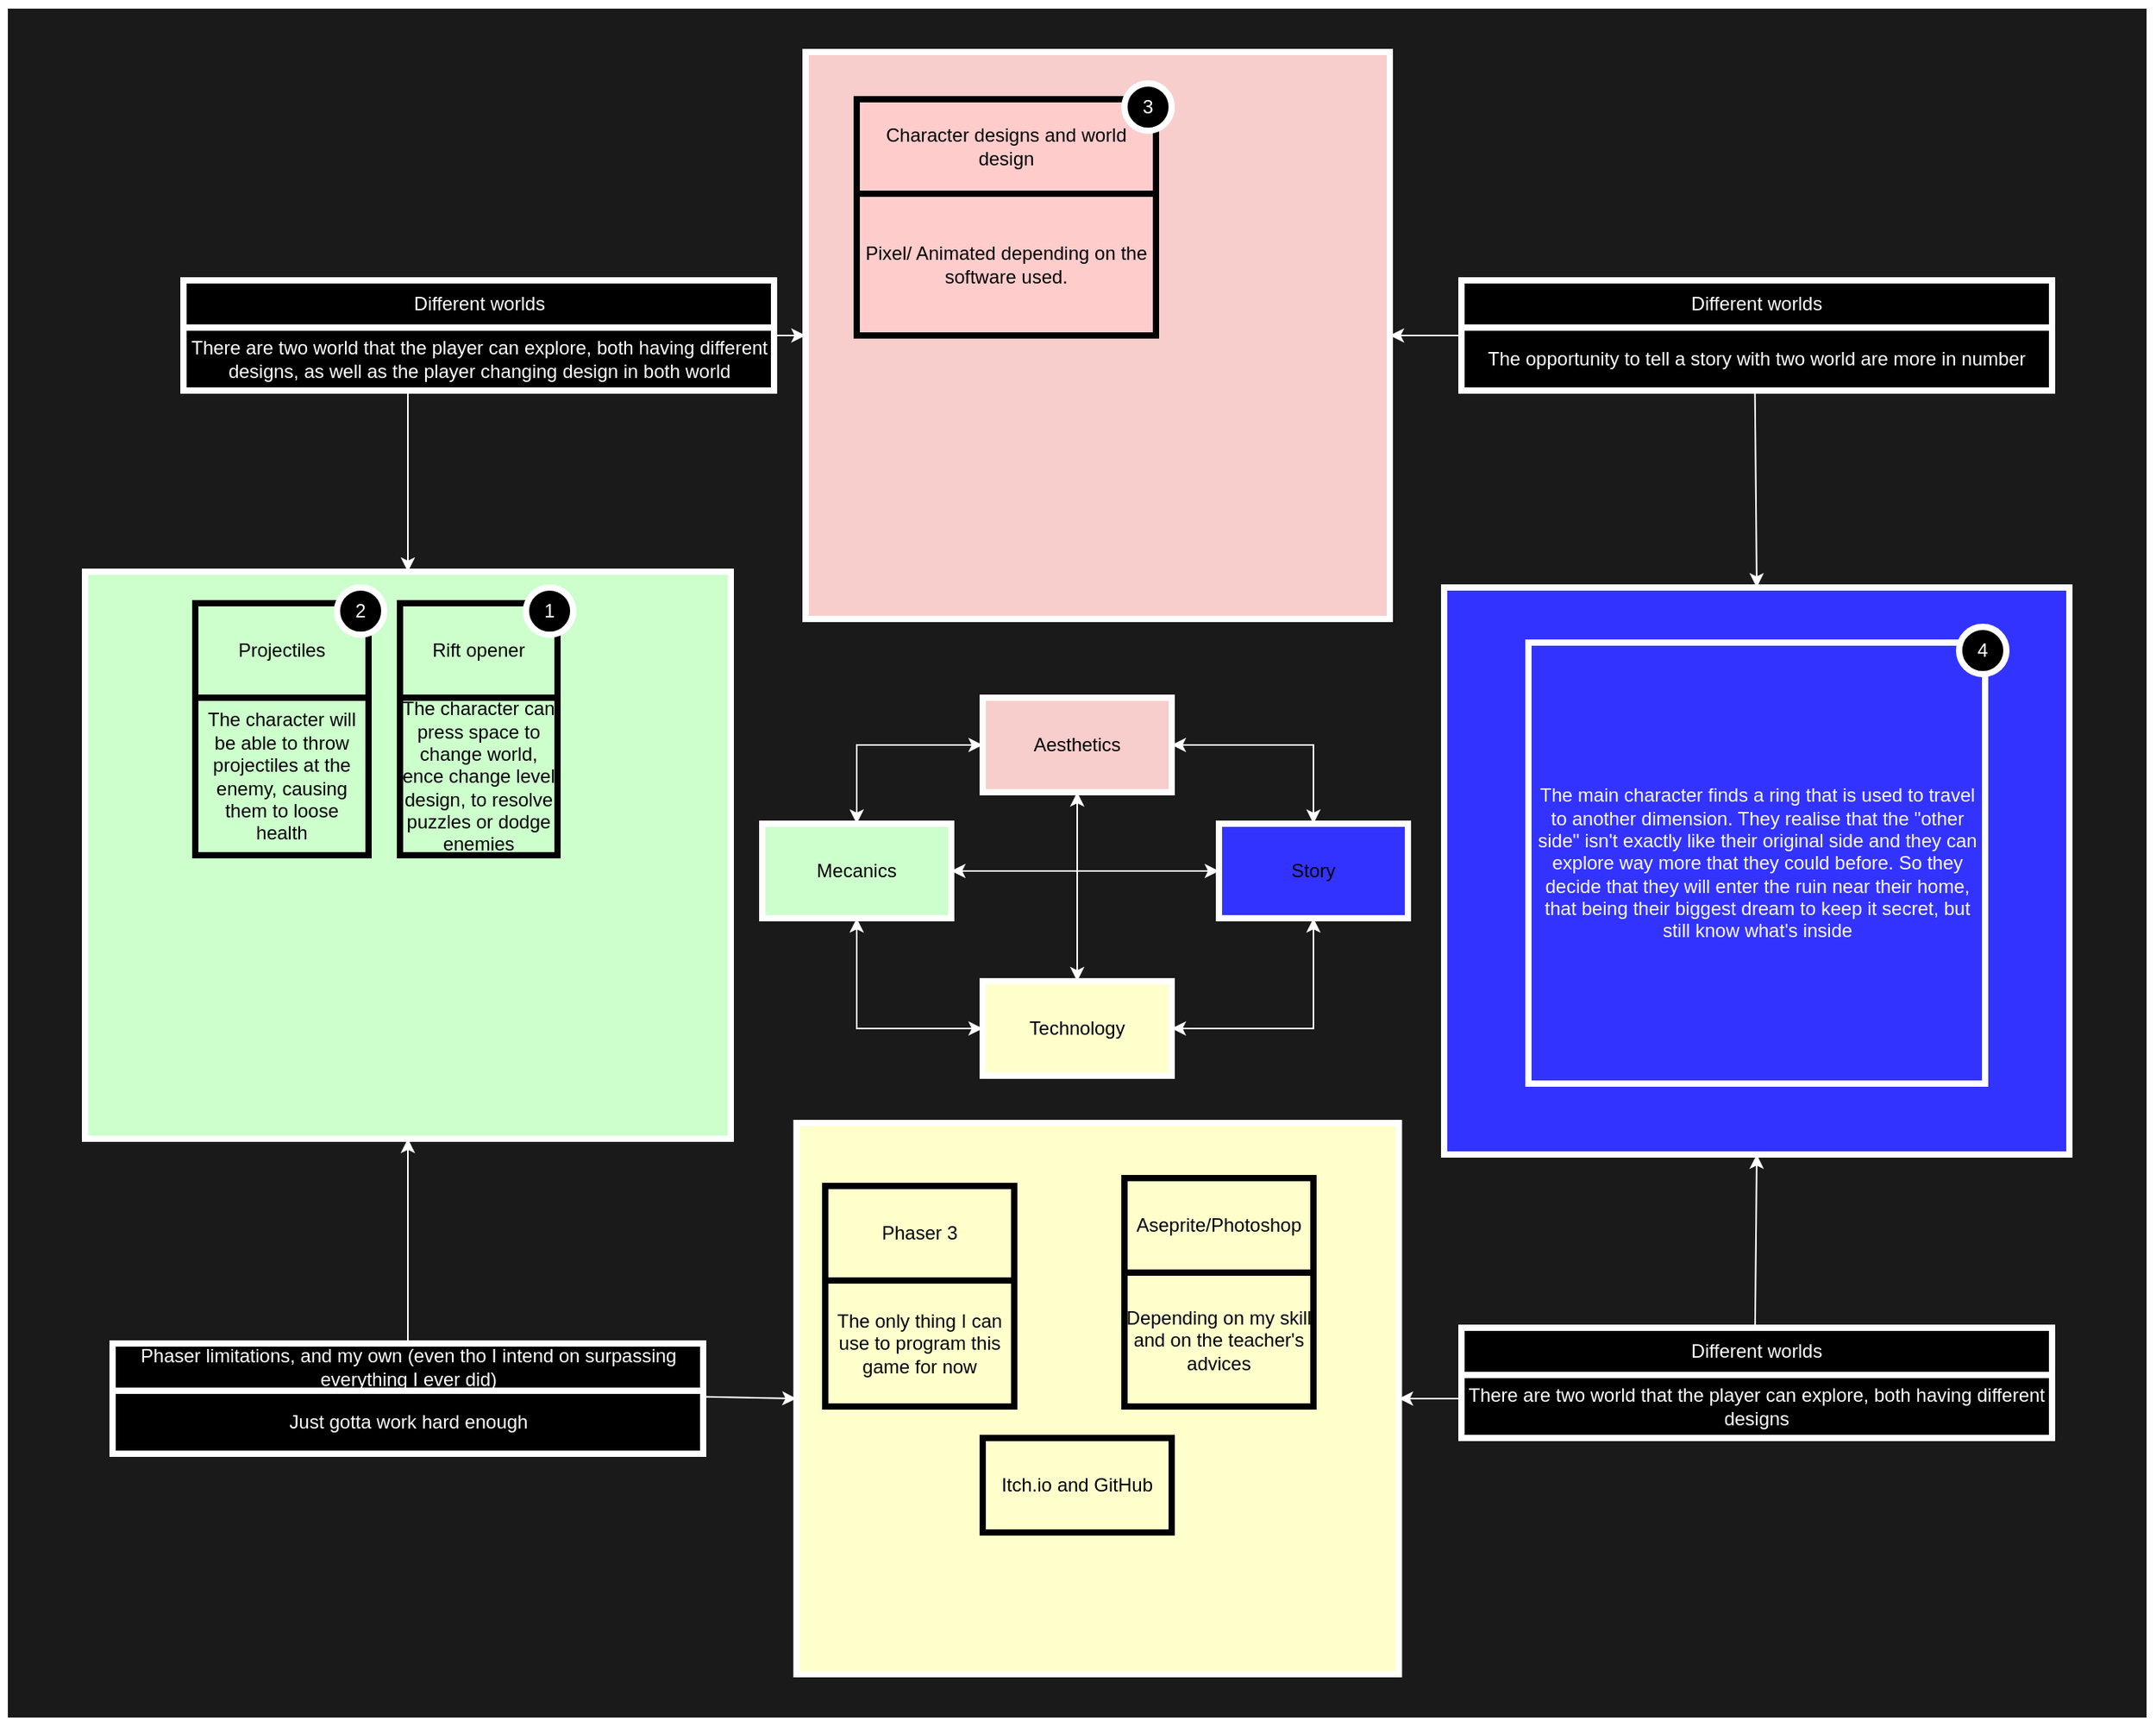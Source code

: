 <mxfile version="18.0.7" type="device"><diagram id="K4CqMQrDj730GIMM27b6" name="Page-1"><mxGraphModel dx="3405" dy="2162" grid="1" gridSize="10" guides="1" tooltips="1" connect="1" arrows="1" fold="1" page="1" pageScale="1" pageWidth="827" pageHeight="1169" math="0" shadow="0"><root><mxCell id="0"/><mxCell id="1" parent="0"/><mxCell id="o__p49eSpcZseenQiuzU-5" value="" style="rounded=0;whiteSpace=wrap;html=1;strokeColor=#FFFFFF;fillColor=#1A1A1A;strokeWidth=5;" vertex="1" parent="1"><mxGeometry x="-281.5" y="-220" width="1363" height="1090" as="geometry"/></mxCell><mxCell id="o__p49eSpcZseenQiuzU-1" value="Aesthetics" style="rounded=0;whiteSpace=wrap;html=1;fillColor=#f8cecc;strokeColor=#FFFFFF;strokeWidth=4;" vertex="1" parent="1"><mxGeometry x="340" y="220" width="120" height="60" as="geometry"/></mxCell><mxCell id="o__p49eSpcZseenQiuzU-2" value="Story" style="rounded=0;whiteSpace=wrap;html=1;fillColor=#3333FF;strokeColor=#FFFFFF;strokeWidth=4;" vertex="1" parent="1"><mxGeometry x="490" y="300" width="120" height="60" as="geometry"/></mxCell><mxCell id="o__p49eSpcZseenQiuzU-3" value="Mecanics" style="rounded=0;whiteSpace=wrap;html=1;strokeWidth=4;strokeColor=#FFFFFF;fillColor=#CCFFCC;" vertex="1" parent="1"><mxGeometry x="200" y="300" width="120" height="60" as="geometry"/></mxCell><mxCell id="o__p49eSpcZseenQiuzU-4" value="Technology" style="rounded=0;whiteSpace=wrap;html=1;fillColor=#FFFFCC;strokeColor=#FFFFFF;strokeWidth=4;" vertex="1" parent="1"><mxGeometry x="340" y="400" width="120" height="60" as="geometry"/></mxCell><mxCell id="o__p49eSpcZseenQiuzU-6" value="" style="endArrow=classic;startArrow=classic;html=1;rounded=0;entryX=1;entryY=0.5;entryDx=0;entryDy=0;exitX=0.5;exitY=0;exitDx=0;exitDy=0;strokeColor=#FFFFFF;" edge="1" parent="1" source="o__p49eSpcZseenQiuzU-2" target="o__p49eSpcZseenQiuzU-1"><mxGeometry width="50" height="50" relative="1" as="geometry"><mxPoint x="530" y="270" as="sourcePoint"/><mxPoint x="580" y="220" as="targetPoint"/><Array as="points"><mxPoint x="550" y="250"/></Array></mxGeometry></mxCell><mxCell id="o__p49eSpcZseenQiuzU-7" value="" style="endArrow=classic;startArrow=classic;html=1;rounded=0;exitX=1;exitY=0.5;exitDx=0;exitDy=0;entryX=0.5;entryY=1;entryDx=0;entryDy=0;strokeColor=#FFFFFF;" edge="1" parent="1" source="o__p49eSpcZseenQiuzU-4" target="o__p49eSpcZseenQiuzU-2"><mxGeometry width="50" height="50" relative="1" as="geometry"><mxPoint x="960" y="600" as="sourcePoint"/><mxPoint x="1010" y="550" as="targetPoint"/><Array as="points"><mxPoint x="550" y="430"/></Array></mxGeometry></mxCell><mxCell id="o__p49eSpcZseenQiuzU-8" value="" style="endArrow=classic;startArrow=classic;html=1;rounded=0;exitX=0.5;exitY=1;exitDx=0;exitDy=0;entryX=0;entryY=0.5;entryDx=0;entryDy=0;strokeColor=#FFFFFF;" edge="1" parent="1" source="o__p49eSpcZseenQiuzU-3" target="o__p49eSpcZseenQiuzU-4"><mxGeometry width="50" height="50" relative="1" as="geometry"><mxPoint x="220" y="630" as="sourcePoint"/><mxPoint x="270" y="580" as="targetPoint"/><Array as="points"><mxPoint x="260" y="430"/></Array></mxGeometry></mxCell><mxCell id="o__p49eSpcZseenQiuzU-9" value="" style="endArrow=classic;startArrow=classic;html=1;rounded=0;exitX=0.5;exitY=0;exitDx=0;exitDy=0;entryX=0;entryY=0.5;entryDx=0;entryDy=0;strokeColor=#FFFFFF;" edge="1" parent="1" source="o__p49eSpcZseenQiuzU-3" target="o__p49eSpcZseenQiuzU-1"><mxGeometry width="50" height="50" relative="1" as="geometry"><mxPoint x="250" y="280" as="sourcePoint"/><mxPoint x="300" y="230" as="targetPoint"/><Array as="points"><mxPoint x="260" y="250"/></Array></mxGeometry></mxCell><mxCell id="o__p49eSpcZseenQiuzU-10" value="" style="rounded=0;whiteSpace=wrap;html=1;strokeColor=#FFFFFF;fillColor=#3333FF;strokeWidth=4;" vertex="1" parent="1"><mxGeometry x="633" y="150" width="397" height="360" as="geometry"/></mxCell><mxCell id="o__p49eSpcZseenQiuzU-11" value="" style="rounded=0;whiteSpace=wrap;html=1;fillColor=#f8cecc;strokeColor=#FFFFFF;strokeWidth=4;" vertex="1" parent="1"><mxGeometry x="227.5" y="-190" width="371" height="360" as="geometry"/></mxCell><mxCell id="o__p49eSpcZseenQiuzU-12" value="" style="rounded=0;whiteSpace=wrap;html=1;fillColor=#CCFFCC;strokeColor=#FFFFFF;strokeWidth=4;" vertex="1" parent="1"><mxGeometry x="-230" y="140" width="410" height="360" as="geometry"/></mxCell><mxCell id="o__p49eSpcZseenQiuzU-13" value="" style="rounded=0;whiteSpace=wrap;html=1;fillColor=#FFFFCC;strokeColor=#FFFFFF;strokeWidth=4;" vertex="1" parent="1"><mxGeometry x="221.75" y="490" width="382.5" height="350" as="geometry"/></mxCell><mxCell id="o__p49eSpcZseenQiuzU-14" value="The character can press space to change world, ence change level design, to resolve puzzles or dodge enemies" style="rounded=0;whiteSpace=wrap;html=1;strokeColor=#000000;strokeWidth=4;fillColor=#CCFFCC;" vertex="1" parent="1"><mxGeometry x="-30" y="220" width="100" height="100" as="geometry"/></mxCell><mxCell id="o__p49eSpcZseenQiuzU-15" value="Rift opener" style="rounded=0;whiteSpace=wrap;html=1;strokeColor=#000000;strokeWidth=4;fillColor=#CCFFCC;" vertex="1" parent="1"><mxGeometry x="-30" y="160" width="100" height="60" as="geometry"/></mxCell><mxCell id="o__p49eSpcZseenQiuzU-16" value="" style="endArrow=classic;startArrow=classic;html=1;rounded=0;strokeColor=#FFFFFF;exitX=0;exitY=0.5;exitDx=0;exitDy=0;entryX=0.5;entryY=1;entryDx=0;entryDy=0;" edge="1" parent="1" source="o__p49eSpcZseenQiuzU-13" target="o__p49eSpcZseenQiuzU-12"><mxGeometry width="50" height="50" relative="1" as="geometry"><mxPoint x="-60" y="690" as="sourcePoint"/><mxPoint x="-10" y="640" as="targetPoint"/><Array as="points"><mxPoint x="-25" y="660"/></Array></mxGeometry></mxCell><mxCell id="o__p49eSpcZseenQiuzU-17" value="" style="endArrow=classic;startArrow=classic;html=1;rounded=0;strokeColor=#FFFFFF;exitX=1;exitY=0.5;exitDx=0;exitDy=0;entryX=0.5;entryY=1;entryDx=0;entryDy=0;" edge="1" parent="1" source="o__p49eSpcZseenQiuzU-13" target="o__p49eSpcZseenQiuzU-10"><mxGeometry width="50" height="50" relative="1" as="geometry"><mxPoint x="1150" y="730" as="sourcePoint"/><mxPoint x="1200" y="680" as="targetPoint"/><Array as="points"><mxPoint x="830" y="665"/></Array></mxGeometry></mxCell><mxCell id="o__p49eSpcZseenQiuzU-18" value="" style="endArrow=classic;startArrow=classic;html=1;rounded=0;strokeColor=#FFFFFF;exitX=0.5;exitY=0;exitDx=0;exitDy=0;entryX=1;entryY=0.5;entryDx=0;entryDy=0;" edge="1" parent="1" source="o__p49eSpcZseenQiuzU-10" target="o__p49eSpcZseenQiuzU-11"><mxGeometry width="50" height="50" relative="1" as="geometry"><mxPoint x="1170" y="140" as="sourcePoint"/><mxPoint x="1220" y="90" as="targetPoint"/><Array as="points"><mxPoint x="830" y="-10"/></Array></mxGeometry></mxCell><mxCell id="o__p49eSpcZseenQiuzU-22" value="Projectiles" style="rounded=0;whiteSpace=wrap;html=1;strokeColor=#000000;strokeWidth=4;fillColor=#CCFFCC;" vertex="1" parent="1"><mxGeometry x="-160" y="160" width="110" height="60" as="geometry"/></mxCell><mxCell id="o__p49eSpcZseenQiuzU-23" value="The character will be able to throw projectiles at the enemy, causing them to loose health" style="rounded=0;whiteSpace=wrap;html=1;strokeColor=#000000;strokeWidth=4;fillColor=#CCFFCC;" vertex="1" parent="1"><mxGeometry x="-160" y="220" width="110" height="100" as="geometry"/></mxCell><mxCell id="o__p49eSpcZseenQiuzU-26" value="" style="endArrow=classic;startArrow=classic;html=1;rounded=0;strokeColor=#FFFFFF;exitX=1;exitY=0.5;exitDx=0;exitDy=0;entryX=0;entryY=0.5;entryDx=0;entryDy=0;" edge="1" parent="1" source="o__p49eSpcZseenQiuzU-3" target="o__p49eSpcZseenQiuzU-2"><mxGeometry width="50" height="50" relative="1" as="geometry"><mxPoint x="760" y="-290" as="sourcePoint"/><mxPoint x="810" y="-340" as="targetPoint"/></mxGeometry></mxCell><mxCell id="o__p49eSpcZseenQiuzU-27" value="" style="endArrow=classic;startArrow=classic;html=1;rounded=0;strokeColor=#FFFFFF;exitX=0.5;exitY=0;exitDx=0;exitDy=0;entryX=0.5;entryY=1;entryDx=0;entryDy=0;" edge="1" parent="1" source="o__p49eSpcZseenQiuzU-4" target="o__p49eSpcZseenQiuzU-1"><mxGeometry width="50" height="50" relative="1" as="geometry"><mxPoint x="260" y="-270" as="sourcePoint"/><mxPoint x="310" y="-320" as="targetPoint"/></mxGeometry></mxCell><mxCell id="o__p49eSpcZseenQiuzU-29" value="" style="endArrow=classic;startArrow=classic;html=1;rounded=0;fontColor=#FFFFFF;strokeColor=#FFFFFF;exitX=0.5;exitY=0;exitDx=0;exitDy=0;entryX=0;entryY=0.5;entryDx=0;entryDy=0;" edge="1" parent="1" source="o__p49eSpcZseenQiuzU-12" target="o__p49eSpcZseenQiuzU-11"><mxGeometry width="50" height="50" relative="1" as="geometry"><mxPoint x="-40" y="80" as="sourcePoint"/><mxPoint x="10" y="30" as="targetPoint"/><Array as="points"><mxPoint x="-25" y="-10"/></Array></mxGeometry></mxCell><mxCell id="o__p49eSpcZseenQiuzU-24" value="&lt;font color=&quot;#ffffff&quot;&gt;Different worlds&lt;/font&gt;" style="rounded=0;whiteSpace=wrap;html=1;strokeColor=#FFFFFF;strokeWidth=4;fillColor=#000000;" vertex="1" parent="1"><mxGeometry x="-167.5" y="-45" width="375" height="30" as="geometry"/></mxCell><mxCell id="o__p49eSpcZseenQiuzU-25" value="&lt;font color=&quot;#ffffff&quot;&gt;There are two world that the player can explore, both having different designs, as well as the player changing design in both world&lt;/font&gt;" style="rounded=0;whiteSpace=wrap;html=1;strokeColor=#FFFFFF;strokeWidth=4;fillColor=#000000;" vertex="1" parent="1"><mxGeometry x="-167.5" y="-15" width="375" height="40" as="geometry"/></mxCell><mxCell id="o__p49eSpcZseenQiuzU-30" value="&lt;font color=&quot;#ffffff&quot;&gt;Different worlds&lt;/font&gt;" style="rounded=0;whiteSpace=wrap;html=1;strokeColor=#FFFFFF;strokeWidth=4;fillColor=#000000;" vertex="1" parent="1"><mxGeometry x="644" y="-45" width="375" height="30" as="geometry"/></mxCell><mxCell id="o__p49eSpcZseenQiuzU-31" value="&lt;font color=&quot;#ffffff&quot;&gt;The opportunity to tell a story with two world are more in number&lt;/font&gt;" style="rounded=0;whiteSpace=wrap;html=1;strokeColor=#FFFFFF;strokeWidth=4;fillColor=#000000;" vertex="1" parent="1"><mxGeometry x="644" y="-15" width="375" height="40" as="geometry"/></mxCell><mxCell id="o__p49eSpcZseenQiuzU-32" value="&lt;font color=&quot;#ffffff&quot;&gt;Phaser limitations, and my own (even tho I intend on surpassing everything I ever did)&lt;/font&gt;" style="rounded=0;whiteSpace=wrap;html=1;strokeColor=#FFFFFF;strokeWidth=4;fillColor=#000000;" vertex="1" parent="1"><mxGeometry x="-212.5" y="630" width="375" height="30" as="geometry"/></mxCell><mxCell id="o__p49eSpcZseenQiuzU-33" value="&lt;font color=&quot;#ffffff&quot;&gt;Just gotta work hard enough&lt;/font&gt;" style="rounded=0;whiteSpace=wrap;html=1;strokeColor=#FFFFFF;strokeWidth=4;fillColor=#000000;" vertex="1" parent="1"><mxGeometry x="-212.5" y="660" width="375" height="40" as="geometry"/></mxCell><mxCell id="o__p49eSpcZseenQiuzU-34" value="&lt;font color=&quot;#ffffff&quot;&gt;Different worlds&lt;/font&gt;" style="rounded=0;whiteSpace=wrap;html=1;strokeColor=#FFFFFF;strokeWidth=4;fillColor=#000000;" vertex="1" parent="1"><mxGeometry x="644" y="620" width="375" height="30" as="geometry"/></mxCell><mxCell id="o__p49eSpcZseenQiuzU-35" value="&lt;font color=&quot;#ffffff&quot;&gt;There are two world that the player can explore, both having different designs&lt;/font&gt;" style="rounded=0;whiteSpace=wrap;html=1;strokeColor=#FFFFFF;strokeWidth=4;fillColor=#000000;" vertex="1" parent="1"><mxGeometry x="644" y="650" width="375" height="40" as="geometry"/></mxCell><mxCell id="o__p49eSpcZseenQiuzU-36" value="1" style="ellipse;whiteSpace=wrap;html=1;aspect=fixed;fontColor=#FFFFFF;strokeColor=#FFFFFF;strokeWidth=4;fillColor=#000000;" vertex="1" parent="1"><mxGeometry x="50" y="150" width="30" height="30" as="geometry"/></mxCell><mxCell id="o__p49eSpcZseenQiuzU-38" value="2" style="ellipse;whiteSpace=wrap;html=1;aspect=fixed;fontColor=#FFFFFF;strokeColor=#FFFFFF;strokeWidth=4;fillColor=#000000;" vertex="1" parent="1"><mxGeometry x="-70" y="150" width="30" height="30" as="geometry"/></mxCell><mxCell id="o__p49eSpcZseenQiuzU-39" value="&lt;font color=&quot;#000000&quot;&gt;Phaser 3&lt;/font&gt;" style="rounded=0;whiteSpace=wrap;html=1;fontColor=#FFFFFF;strokeColor=#000000;strokeWidth=4;fillColor=#FFFFCC;" vertex="1" parent="1"><mxGeometry x="240" y="530" width="120" height="60" as="geometry"/></mxCell><mxCell id="o__p49eSpcZseenQiuzU-40" value="The only thing I can use to program this game for now" style="rounded=0;whiteSpace=wrap;html=1;fontColor=#000000;strokeColor=#000000;strokeWidth=4;fillColor=#FFFFCC;" vertex="1" parent="1"><mxGeometry x="240" y="590" width="120" height="80" as="geometry"/></mxCell><mxCell id="o__p49eSpcZseenQiuzU-41" value="Aseprite/Photoshop" style="rounded=0;whiteSpace=wrap;html=1;fontColor=#000000;strokeColor=#000000;strokeWidth=4;fillColor=#FFFFCC;" vertex="1" parent="1"><mxGeometry x="430" y="525" width="120" height="60" as="geometry"/></mxCell><mxCell id="o__p49eSpcZseenQiuzU-42" value="Depending on my skill and on the teacher's advices" style="rounded=0;whiteSpace=wrap;html=1;fontColor=#000000;strokeColor=#000000;strokeWidth=4;fillColor=#FFFFCC;" vertex="1" parent="1"><mxGeometry x="430" y="585" width="120" height="85" as="geometry"/></mxCell><mxCell id="o__p49eSpcZseenQiuzU-43" value="Itch.io and GitHub" style="rounded=0;whiteSpace=wrap;html=1;fontColor=#000000;strokeColor=#000000;strokeWidth=4;fillColor=#FFFFCC;" vertex="1" parent="1"><mxGeometry x="340" y="690" width="120" height="60" as="geometry"/></mxCell><mxCell id="o__p49eSpcZseenQiuzU-44" value="Character designs and world design" style="rounded=0;whiteSpace=wrap;html=1;fontColor=#000000;strokeColor=#000000;strokeWidth=4;fillColor=#FFCCCC;" vertex="1" parent="1"><mxGeometry x="260" y="-160" width="190" height="60" as="geometry"/></mxCell><mxCell id="o__p49eSpcZseenQiuzU-45" value="Pixel/ Animated depending on the software used." style="rounded=0;whiteSpace=wrap;html=1;fontColor=#000000;strokeColor=#000000;strokeWidth=4;fillColor=#FFCCCC;" vertex="1" parent="1"><mxGeometry x="260" y="-100" width="190" height="90" as="geometry"/></mxCell><mxCell id="o__p49eSpcZseenQiuzU-46" value="&lt;font color=&quot;#ffffff&quot;&gt;The main character finds a ring that is used to travel to another dimension. They realise that the &quot;other side&quot; isn't exactly like their original side and they can explore way more that they could before. So they decide that they will enter the ruin near their home, that being their biggest dream to keep it secret, but still know what's inside&lt;/font&gt;" style="rounded=0;whiteSpace=wrap;html=1;strokeColor=#FFFFFF;strokeWidth=4;fillColor=#3333FF;" vertex="1" parent="1"><mxGeometry x="686.5" y="185" width="290" height="280" as="geometry"/></mxCell><mxCell id="o__p49eSpcZseenQiuzU-47" value="4" style="ellipse;whiteSpace=wrap;html=1;aspect=fixed;fontColor=#FFFFFF;strokeColor=#FFFFFF;strokeWidth=4;fillColor=#000000;" vertex="1" parent="1"><mxGeometry x="960" y="175" width="30" height="30" as="geometry"/></mxCell><mxCell id="o__p49eSpcZseenQiuzU-48" value="3" style="ellipse;whiteSpace=wrap;html=1;aspect=fixed;fontColor=#FFFFFF;strokeColor=#FFFFFF;strokeWidth=4;fillColor=#000000;" vertex="1" parent="1"><mxGeometry x="430" y="-170" width="30" height="30" as="geometry"/></mxCell></root></mxGraphModel></diagram></mxfile>